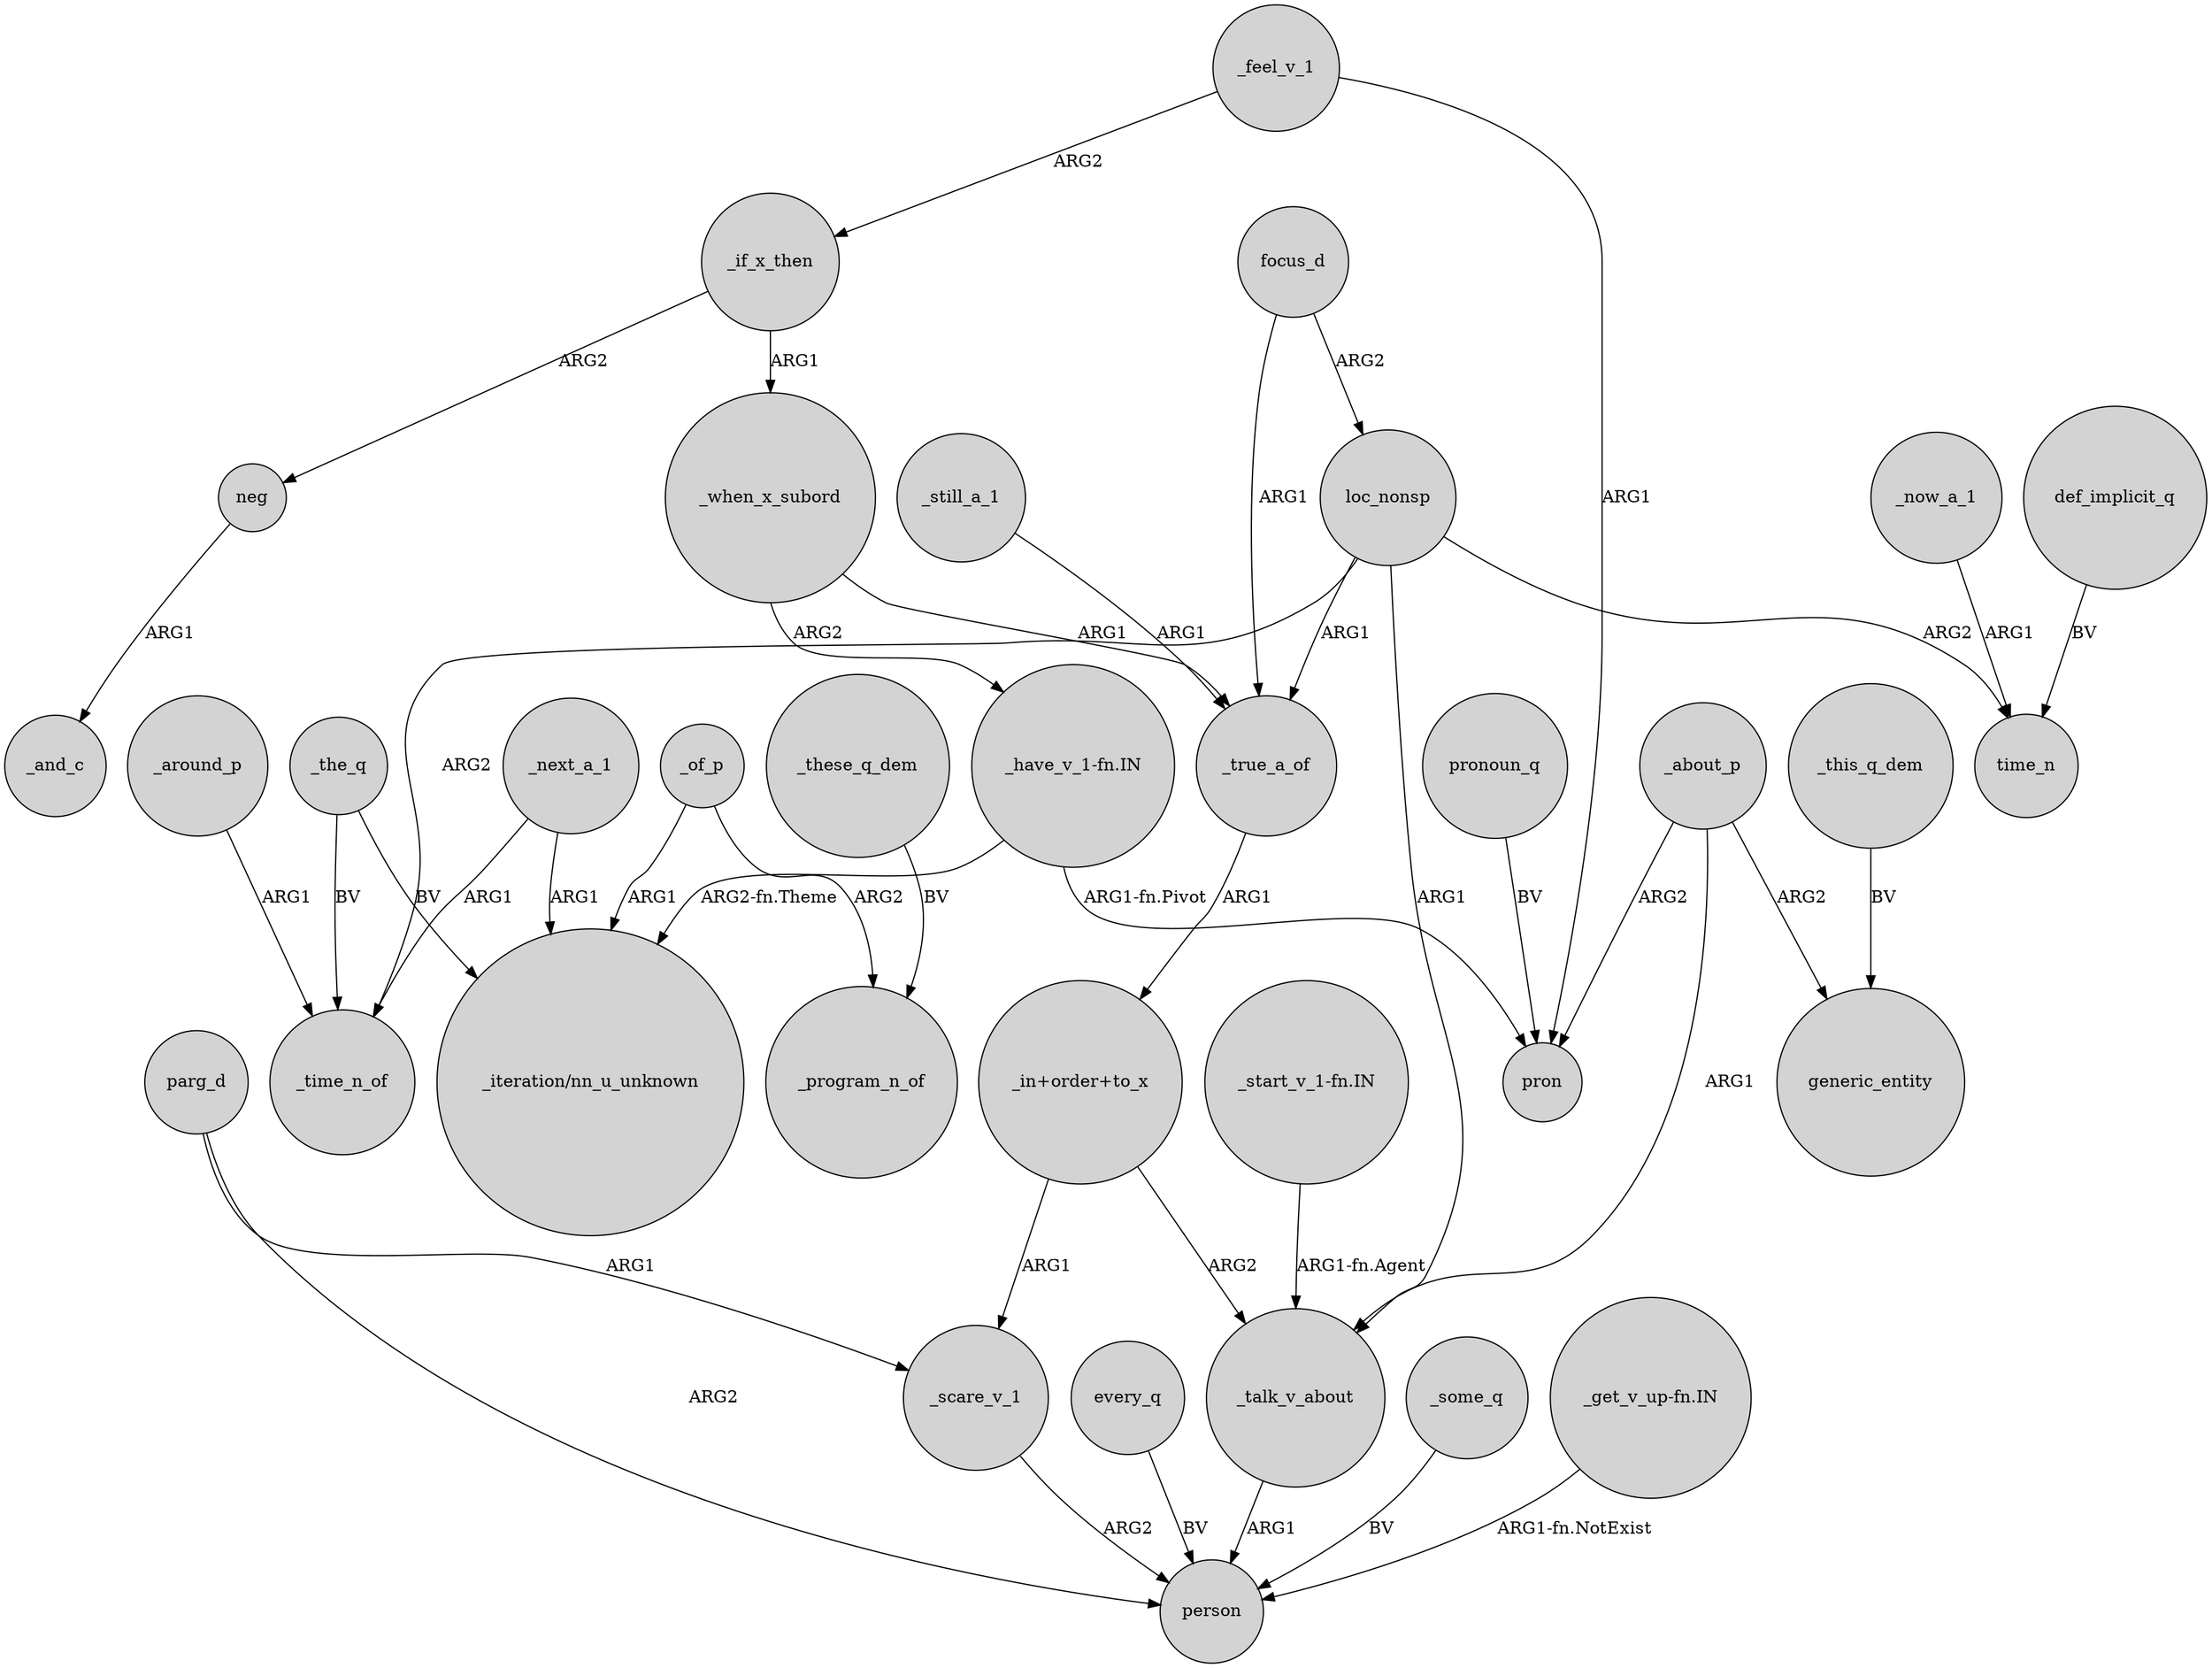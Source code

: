 digraph {
	node [shape=circle style=filled]
	focus_d -> loc_nonsp [label=ARG2]
	_talk_v_about -> person [label=ARG1]
	"_in+order+to_x" -> _talk_v_about [label=ARG2]
	_when_x_subord -> _true_a_of [label=ARG1]
	_next_a_1 -> _time_n_of [label=ARG1]
	_about_p -> generic_entity [label=ARG2]
	_of_p -> _program_n_of [label=ARG2]
	_true_a_of -> "_in+order+to_x" [label=ARG1]
	_when_x_subord -> "_have_v_1-fn.IN" [label=ARG2]
	loc_nonsp -> _time_n_of [label=ARG2]
	every_q -> person [label=BV]
	_of_p -> "_iteration/nn_u_unknown" [label=ARG1]
	loc_nonsp -> _true_a_of [label=ARG1]
	_still_a_1 -> _true_a_of [label=ARG1]
	_if_x_then -> _when_x_subord [label=ARG1]
	_the_q -> "_iteration/nn_u_unknown" [label=BV]
	"_have_v_1-fn.IN" -> pron [label="ARG1-fn.Pivot"]
	_around_p -> _time_n_of [label=ARG1]
	_about_p -> pron [label=ARG2]
	loc_nonsp -> time_n [label=ARG2]
	_if_x_then -> neg [label=ARG2]
	pronoun_q -> pron [label=BV]
	"_start_v_1-fn.IN" -> _talk_v_about [label="ARG1-fn.Agent"]
	parg_d -> person [label=ARG2]
	_the_q -> _time_n_of [label=BV]
	_this_q_dem -> generic_entity [label=BV]
	_these_q_dem -> _program_n_of [label=BV]
	_some_q -> person [label=BV]
	_now_a_1 -> time_n [label=ARG1]
	"_get_v_up-fn.IN" -> person [label="ARG1-fn.NotExist"]
	_scare_v_1 -> person [label=ARG2]
	focus_d -> _true_a_of [label=ARG1]
	_feel_v_1 -> _if_x_then [label=ARG2]
	_feel_v_1 -> pron [label=ARG1]
	loc_nonsp -> _talk_v_about [label=ARG1]
	parg_d -> _scare_v_1 [label=ARG1]
	neg -> _and_c [label=ARG1]
	"_in+order+to_x" -> _scare_v_1 [label=ARG1]
	"_have_v_1-fn.IN" -> "_iteration/nn_u_unknown" [label="ARG2-fn.Theme"]
	_about_p -> _talk_v_about [label=ARG1]
	def_implicit_q -> time_n [label=BV]
	_next_a_1 -> "_iteration/nn_u_unknown" [label=ARG1]
}
